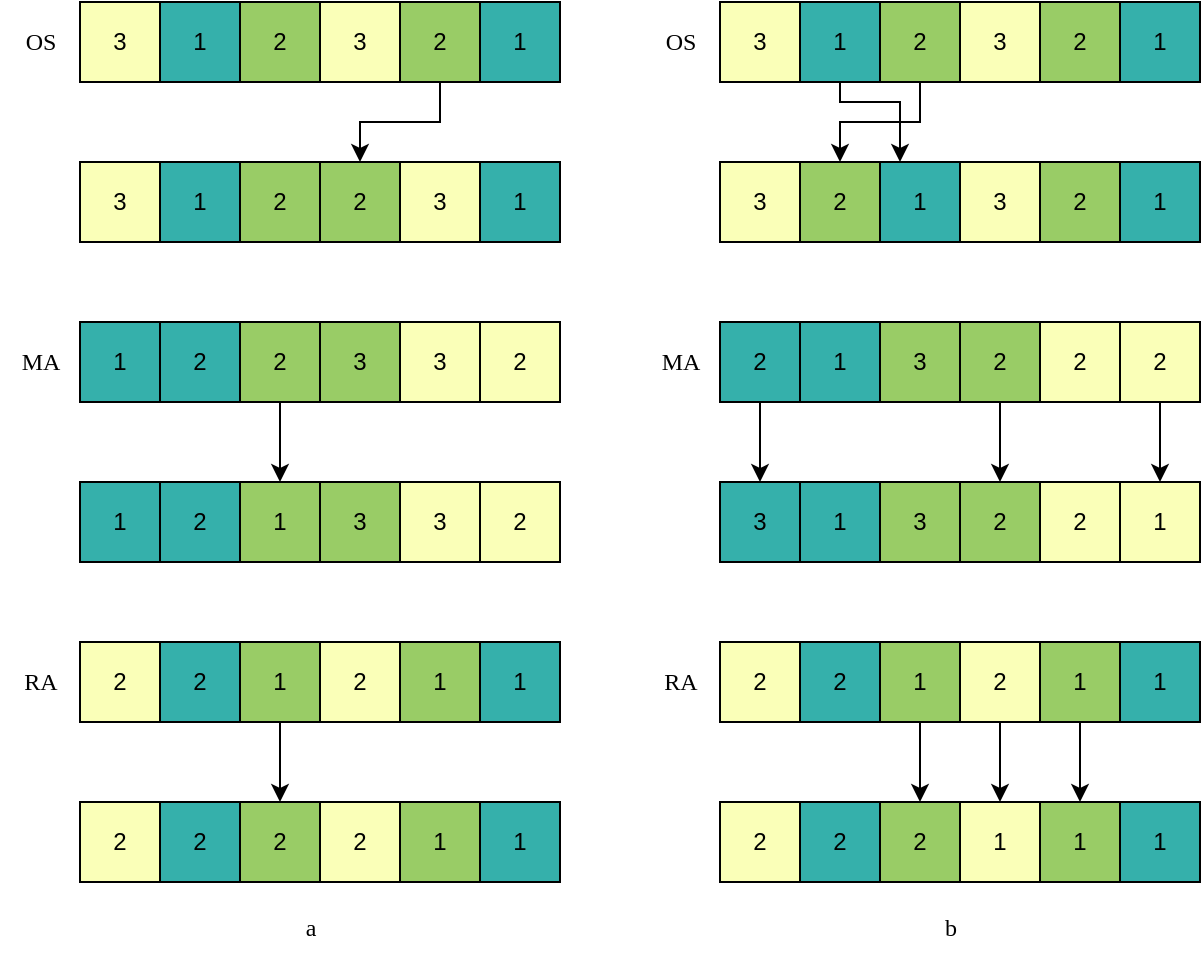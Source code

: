 <mxfile version="26.1.3">
  <diagram name="第 1 页" id="ZxWvzUlnIDP-lIGuV4_N">
    <mxGraphModel dx="1430" dy="757" grid="1" gridSize="10" guides="1" tooltips="1" connect="1" arrows="1" fold="1" page="1" pageScale="1" pageWidth="827" pageHeight="1169" math="0" shadow="0">
      <root>
        <mxCell id="0" />
        <mxCell id="1" parent="0" />
        <mxCell id="BS0-TJ9Gr1dDW-5KP8CO-1" value="3" style="whiteSpace=wrap;html=1;aspect=fixed;fillColor=#FAFFB8;" vertex="1" parent="1">
          <mxGeometry x="120" y="160" width="40" height="40" as="geometry" />
        </mxCell>
        <mxCell id="BS0-TJ9Gr1dDW-5KP8CO-2" value="1" style="whiteSpace=wrap;html=1;aspect=fixed;fillColor=#35B0AB;" vertex="1" parent="1">
          <mxGeometry x="160" y="160" width="40" height="40" as="geometry" />
        </mxCell>
        <mxCell id="BS0-TJ9Gr1dDW-5KP8CO-3" value="2" style="whiteSpace=wrap;html=1;aspect=fixed;fillColor=#99CC66;" vertex="1" parent="1">
          <mxGeometry x="200" y="160" width="40" height="40" as="geometry" />
        </mxCell>
        <mxCell id="BS0-TJ9Gr1dDW-5KP8CO-4" value="3" style="whiteSpace=wrap;html=1;aspect=fixed;fillColor=#FAFFB8;" vertex="1" parent="1">
          <mxGeometry x="240" y="160" width="40" height="40" as="geometry" />
        </mxCell>
        <mxCell id="BS0-TJ9Gr1dDW-5KP8CO-27" style="edgeStyle=orthogonalEdgeStyle;rounded=0;orthogonalLoop=1;jettySize=auto;html=1;exitX=0.5;exitY=1;exitDx=0;exitDy=0;entryX=0.5;entryY=0;entryDx=0;entryDy=0;" edge="1" parent="1" source="BS0-TJ9Gr1dDW-5KP8CO-5" target="BS0-TJ9Gr1dDW-5KP8CO-10">
          <mxGeometry relative="1" as="geometry" />
        </mxCell>
        <mxCell id="BS0-TJ9Gr1dDW-5KP8CO-5" value="2" style="whiteSpace=wrap;html=1;aspect=fixed;fillColor=#99CC66;" vertex="1" parent="1">
          <mxGeometry x="280" y="160" width="40" height="40" as="geometry" />
        </mxCell>
        <mxCell id="BS0-TJ9Gr1dDW-5KP8CO-6" value="1" style="whiteSpace=wrap;html=1;aspect=fixed;fillColor=#35B0AB;" vertex="1" parent="1">
          <mxGeometry x="320" y="160" width="40" height="40" as="geometry" />
        </mxCell>
        <mxCell id="BS0-TJ9Gr1dDW-5KP8CO-7" value="3" style="whiteSpace=wrap;html=1;aspect=fixed;fillColor=#FAFFB8;" vertex="1" parent="1">
          <mxGeometry x="120" y="240" width="40" height="40" as="geometry" />
        </mxCell>
        <mxCell id="BS0-TJ9Gr1dDW-5KP8CO-8" value="1" style="whiteSpace=wrap;html=1;aspect=fixed;fillColor=#35B0AB;" vertex="1" parent="1">
          <mxGeometry x="160" y="240" width="40" height="40" as="geometry" />
        </mxCell>
        <mxCell id="BS0-TJ9Gr1dDW-5KP8CO-9" value="2" style="whiteSpace=wrap;html=1;aspect=fixed;fillColor=#99CC66;" vertex="1" parent="1">
          <mxGeometry x="200" y="240" width="40" height="40" as="geometry" />
        </mxCell>
        <mxCell id="BS0-TJ9Gr1dDW-5KP8CO-10" value="2" style="whiteSpace=wrap;html=1;aspect=fixed;fillColor=#99CC66;" vertex="1" parent="1">
          <mxGeometry x="240" y="240" width="40" height="40" as="geometry" />
        </mxCell>
        <mxCell id="BS0-TJ9Gr1dDW-5KP8CO-11" value="3" style="whiteSpace=wrap;html=1;aspect=fixed;fillColor=#FAFFB8;" vertex="1" parent="1">
          <mxGeometry x="280" y="240" width="40" height="40" as="geometry" />
        </mxCell>
        <mxCell id="BS0-TJ9Gr1dDW-5KP8CO-12" value="1" style="whiteSpace=wrap;html=1;aspect=fixed;fillColor=#35B0AB;" vertex="1" parent="1">
          <mxGeometry x="320" y="240" width="40" height="40" as="geometry" />
        </mxCell>
        <mxCell id="BS0-TJ9Gr1dDW-5KP8CO-13" value="3" style="whiteSpace=wrap;html=1;aspect=fixed;fillColor=#FAFFB8;" vertex="1" parent="1">
          <mxGeometry x="440" y="160" width="40" height="40" as="geometry" />
        </mxCell>
        <mxCell id="BS0-TJ9Gr1dDW-5KP8CO-97" style="edgeStyle=orthogonalEdgeStyle;rounded=0;orthogonalLoop=1;jettySize=auto;html=1;exitX=0.5;exitY=1;exitDx=0;exitDy=0;entryX=0.25;entryY=0;entryDx=0;entryDy=0;" edge="1" parent="1" source="BS0-TJ9Gr1dDW-5KP8CO-14" target="BS0-TJ9Gr1dDW-5KP8CO-21">
          <mxGeometry relative="1" as="geometry">
            <Array as="points">
              <mxPoint x="500" y="210" />
              <mxPoint x="530" y="210" />
            </Array>
          </mxGeometry>
        </mxCell>
        <mxCell id="BS0-TJ9Gr1dDW-5KP8CO-14" value="1" style="whiteSpace=wrap;html=1;aspect=fixed;fillColor=#35B0AB;" vertex="1" parent="1">
          <mxGeometry x="480" y="160" width="40" height="40" as="geometry" />
        </mxCell>
        <mxCell id="BS0-TJ9Gr1dDW-5KP8CO-98" style="edgeStyle=orthogonalEdgeStyle;rounded=0;orthogonalLoop=1;jettySize=auto;html=1;exitX=0.5;exitY=1;exitDx=0;exitDy=0;entryX=0.5;entryY=0;entryDx=0;entryDy=0;" edge="1" parent="1" source="BS0-TJ9Gr1dDW-5KP8CO-15" target="BS0-TJ9Gr1dDW-5KP8CO-20">
          <mxGeometry relative="1" as="geometry" />
        </mxCell>
        <mxCell id="BS0-TJ9Gr1dDW-5KP8CO-15" value="2" style="whiteSpace=wrap;html=1;aspect=fixed;fillColor=#99CC66;" vertex="1" parent="1">
          <mxGeometry x="520" y="160" width="40" height="40" as="geometry" />
        </mxCell>
        <mxCell id="BS0-TJ9Gr1dDW-5KP8CO-16" value="3" style="whiteSpace=wrap;html=1;aspect=fixed;fillColor=#FAFFB8;" vertex="1" parent="1">
          <mxGeometry x="560" y="160" width="40" height="40" as="geometry" />
        </mxCell>
        <mxCell id="BS0-TJ9Gr1dDW-5KP8CO-17" value="2" style="whiteSpace=wrap;html=1;aspect=fixed;fillColor=#99CC66;" vertex="1" parent="1">
          <mxGeometry x="600" y="160" width="40" height="40" as="geometry" />
        </mxCell>
        <mxCell id="BS0-TJ9Gr1dDW-5KP8CO-18" value="1" style="whiteSpace=wrap;html=1;aspect=fixed;fillColor=#35B0AB;" vertex="1" parent="1">
          <mxGeometry x="640" y="160" width="40" height="40" as="geometry" />
        </mxCell>
        <mxCell id="BS0-TJ9Gr1dDW-5KP8CO-19" value="3" style="whiteSpace=wrap;html=1;aspect=fixed;fillColor=#FAFFB8;" vertex="1" parent="1">
          <mxGeometry x="440" y="240" width="40" height="40" as="geometry" />
        </mxCell>
        <mxCell id="BS0-TJ9Gr1dDW-5KP8CO-20" value="2" style="whiteSpace=wrap;html=1;aspect=fixed;fillColor=#99CC66;" vertex="1" parent="1">
          <mxGeometry x="480" y="240" width="40" height="40" as="geometry" />
        </mxCell>
        <mxCell id="BS0-TJ9Gr1dDW-5KP8CO-21" value="1" style="whiteSpace=wrap;html=1;aspect=fixed;fillColor=#35B0AB;" vertex="1" parent="1">
          <mxGeometry x="520" y="240" width="40" height="40" as="geometry" />
        </mxCell>
        <mxCell id="BS0-TJ9Gr1dDW-5KP8CO-22" value="3" style="whiteSpace=wrap;html=1;aspect=fixed;fillColor=#FAFFB8;" vertex="1" parent="1">
          <mxGeometry x="560" y="240" width="40" height="40" as="geometry" />
        </mxCell>
        <mxCell id="BS0-TJ9Gr1dDW-5KP8CO-23" value="2" style="whiteSpace=wrap;html=1;aspect=fixed;fillColor=#99CC66;" vertex="1" parent="1">
          <mxGeometry x="600" y="240" width="40" height="40" as="geometry" />
        </mxCell>
        <mxCell id="BS0-TJ9Gr1dDW-5KP8CO-24" value="1" style="whiteSpace=wrap;html=1;aspect=fixed;fillColor=#35B0AB;" vertex="1" parent="1">
          <mxGeometry x="640" y="240" width="40" height="40" as="geometry" />
        </mxCell>
        <mxCell id="BS0-TJ9Gr1dDW-5KP8CO-33" value="1" style="whiteSpace=wrap;html=1;aspect=fixed;fillColor=#35B0AB;" vertex="1" parent="1">
          <mxGeometry x="120" y="320" width="40" height="40" as="geometry" />
        </mxCell>
        <mxCell id="BS0-TJ9Gr1dDW-5KP8CO-34" value="2" style="whiteSpace=wrap;html=1;aspect=fixed;fillColor=#35B0AB;" vertex="1" parent="1">
          <mxGeometry x="160" y="320" width="40" height="40" as="geometry" />
        </mxCell>
        <mxCell id="BS0-TJ9Gr1dDW-5KP8CO-47" style="edgeStyle=orthogonalEdgeStyle;rounded=0;orthogonalLoop=1;jettySize=auto;html=1;exitX=0.5;exitY=1;exitDx=0;exitDy=0;entryX=0.5;entryY=0;entryDx=0;entryDy=0;" edge="1" parent="1" source="BS0-TJ9Gr1dDW-5KP8CO-35" target="BS0-TJ9Gr1dDW-5KP8CO-42">
          <mxGeometry relative="1" as="geometry" />
        </mxCell>
        <mxCell id="BS0-TJ9Gr1dDW-5KP8CO-35" value="2" style="whiteSpace=wrap;html=1;aspect=fixed;fillColor=#99CC66;" vertex="1" parent="1">
          <mxGeometry x="200" y="320" width="40" height="40" as="geometry" />
        </mxCell>
        <mxCell id="BS0-TJ9Gr1dDW-5KP8CO-36" value="3" style="whiteSpace=wrap;html=1;aspect=fixed;fillColor=#99CC66;" vertex="1" parent="1">
          <mxGeometry x="240" y="320" width="40" height="40" as="geometry" />
        </mxCell>
        <mxCell id="BS0-TJ9Gr1dDW-5KP8CO-38" value="3" style="whiteSpace=wrap;html=1;aspect=fixed;fillColor=#FAFFB8;" vertex="1" parent="1">
          <mxGeometry x="280" y="320" width="40" height="40" as="geometry" />
        </mxCell>
        <mxCell id="BS0-TJ9Gr1dDW-5KP8CO-39" value="2" style="whiteSpace=wrap;html=1;aspect=fixed;fillColor=#FAFFB8;" vertex="1" parent="1">
          <mxGeometry x="320" y="320" width="40" height="40" as="geometry" />
        </mxCell>
        <mxCell id="BS0-TJ9Gr1dDW-5KP8CO-40" value="1" style="whiteSpace=wrap;html=1;aspect=fixed;fillColor=#35B0AB;" vertex="1" parent="1">
          <mxGeometry x="120" y="400" width="40" height="40" as="geometry" />
        </mxCell>
        <mxCell id="BS0-TJ9Gr1dDW-5KP8CO-41" value="2" style="whiteSpace=wrap;html=1;aspect=fixed;fillColor=#35B0AB;" vertex="1" parent="1">
          <mxGeometry x="160" y="400" width="40" height="40" as="geometry" />
        </mxCell>
        <mxCell id="BS0-TJ9Gr1dDW-5KP8CO-42" value="1" style="whiteSpace=wrap;html=1;aspect=fixed;fillColor=#99CC66;" vertex="1" parent="1">
          <mxGeometry x="200" y="400" width="40" height="40" as="geometry" />
        </mxCell>
        <mxCell id="BS0-TJ9Gr1dDW-5KP8CO-43" value="3" style="whiteSpace=wrap;html=1;aspect=fixed;fillColor=#99CC66;" vertex="1" parent="1">
          <mxGeometry x="240" y="400" width="40" height="40" as="geometry" />
        </mxCell>
        <mxCell id="BS0-TJ9Gr1dDW-5KP8CO-44" value="3" style="whiteSpace=wrap;html=1;aspect=fixed;fillColor=#FAFFB8;" vertex="1" parent="1">
          <mxGeometry x="280" y="400" width="40" height="40" as="geometry" />
        </mxCell>
        <mxCell id="BS0-TJ9Gr1dDW-5KP8CO-45" value="2" style="whiteSpace=wrap;html=1;aspect=fixed;fillColor=#FAFFB8;" vertex="1" parent="1">
          <mxGeometry x="320" y="400" width="40" height="40" as="geometry" />
        </mxCell>
        <mxCell id="BS0-TJ9Gr1dDW-5KP8CO-64" style="edgeStyle=orthogonalEdgeStyle;rounded=0;orthogonalLoop=1;jettySize=auto;html=1;exitX=0.5;exitY=1;exitDx=0;exitDy=0;entryX=0.5;entryY=0;entryDx=0;entryDy=0;" edge="1" parent="1" source="BS0-TJ9Gr1dDW-5KP8CO-49" target="BS0-TJ9Gr1dDW-5KP8CO-56">
          <mxGeometry relative="1" as="geometry" />
        </mxCell>
        <mxCell id="BS0-TJ9Gr1dDW-5KP8CO-49" value="2" style="whiteSpace=wrap;html=1;aspect=fixed;fillColor=#35B0AB;" vertex="1" parent="1">
          <mxGeometry x="440" y="320" width="40" height="40" as="geometry" />
        </mxCell>
        <mxCell id="BS0-TJ9Gr1dDW-5KP8CO-50" value="1" style="whiteSpace=wrap;html=1;aspect=fixed;fillColor=#35B0AB;" vertex="1" parent="1">
          <mxGeometry x="480" y="320" width="40" height="40" as="geometry" />
        </mxCell>
        <mxCell id="BS0-TJ9Gr1dDW-5KP8CO-52" value="3" style="whiteSpace=wrap;html=1;aspect=fixed;fillColor=#99CC66;" vertex="1" parent="1">
          <mxGeometry x="520" y="320" width="40" height="40" as="geometry" />
        </mxCell>
        <mxCell id="BS0-TJ9Gr1dDW-5KP8CO-62" style="edgeStyle=orthogonalEdgeStyle;rounded=0;orthogonalLoop=1;jettySize=auto;html=1;exitX=0.5;exitY=1;exitDx=0;exitDy=0;entryX=0.5;entryY=0;entryDx=0;entryDy=0;" edge="1" parent="1" source="BS0-TJ9Gr1dDW-5KP8CO-53" target="BS0-TJ9Gr1dDW-5KP8CO-59">
          <mxGeometry relative="1" as="geometry" />
        </mxCell>
        <mxCell id="BS0-TJ9Gr1dDW-5KP8CO-53" value="2" style="whiteSpace=wrap;html=1;aspect=fixed;fillColor=#99CC66;" vertex="1" parent="1">
          <mxGeometry x="560" y="320" width="40" height="40" as="geometry" />
        </mxCell>
        <mxCell id="BS0-TJ9Gr1dDW-5KP8CO-54" value="2" style="whiteSpace=wrap;html=1;aspect=fixed;gradientColor=none;fillColor=#FAFFB8;" vertex="1" parent="1">
          <mxGeometry x="600" y="320" width="40" height="40" as="geometry" />
        </mxCell>
        <mxCell id="BS0-TJ9Gr1dDW-5KP8CO-63" style="edgeStyle=orthogonalEdgeStyle;rounded=0;orthogonalLoop=1;jettySize=auto;html=1;exitX=0.5;exitY=1;exitDx=0;exitDy=0;entryX=0.5;entryY=0;entryDx=0;entryDy=0;" edge="1" parent="1" source="BS0-TJ9Gr1dDW-5KP8CO-55" target="BS0-TJ9Gr1dDW-5KP8CO-61">
          <mxGeometry relative="1" as="geometry" />
        </mxCell>
        <mxCell id="BS0-TJ9Gr1dDW-5KP8CO-55" value="2" style="whiteSpace=wrap;html=1;aspect=fixed;gradientColor=none;fillColor=#FAFFB8;" vertex="1" parent="1">
          <mxGeometry x="640" y="320" width="40" height="40" as="geometry" />
        </mxCell>
        <mxCell id="BS0-TJ9Gr1dDW-5KP8CO-56" value="3" style="whiteSpace=wrap;html=1;aspect=fixed;fillColor=#35B0AB;" vertex="1" parent="1">
          <mxGeometry x="440" y="400" width="40" height="40" as="geometry" />
        </mxCell>
        <mxCell id="BS0-TJ9Gr1dDW-5KP8CO-57" value="1" style="whiteSpace=wrap;html=1;aspect=fixed;fillColor=#35B0AB;" vertex="1" parent="1">
          <mxGeometry x="480" y="400" width="40" height="40" as="geometry" />
        </mxCell>
        <mxCell id="BS0-TJ9Gr1dDW-5KP8CO-58" value="3" style="whiteSpace=wrap;html=1;aspect=fixed;fillColor=#99CC66;" vertex="1" parent="1">
          <mxGeometry x="520" y="400" width="40" height="40" as="geometry" />
        </mxCell>
        <mxCell id="BS0-TJ9Gr1dDW-5KP8CO-59" value="2" style="whiteSpace=wrap;html=1;aspect=fixed;fillColor=#99CC66;" vertex="1" parent="1">
          <mxGeometry x="560" y="400" width="40" height="40" as="geometry" />
        </mxCell>
        <mxCell id="BS0-TJ9Gr1dDW-5KP8CO-60" value="2" style="whiteSpace=wrap;html=1;aspect=fixed;fillColor=#FAFFB8;" vertex="1" parent="1">
          <mxGeometry x="600" y="400" width="40" height="40" as="geometry" />
        </mxCell>
        <mxCell id="BS0-TJ9Gr1dDW-5KP8CO-61" value="1" style="whiteSpace=wrap;html=1;aspect=fixed;fillColor=#FAFFB8;" vertex="1" parent="1">
          <mxGeometry x="640" y="400" width="40" height="40" as="geometry" />
        </mxCell>
        <mxCell id="BS0-TJ9Gr1dDW-5KP8CO-66" value="2" style="whiteSpace=wrap;html=1;aspect=fixed;fillColor=#FAFFB8;" vertex="1" parent="1">
          <mxGeometry x="120" y="480" width="40" height="40" as="geometry" />
        </mxCell>
        <mxCell id="BS0-TJ9Gr1dDW-5KP8CO-67" value="2" style="whiteSpace=wrap;html=1;aspect=fixed;fillColor=#35B0AB;" vertex="1" parent="1">
          <mxGeometry x="160" y="480" width="40" height="40" as="geometry" />
        </mxCell>
        <mxCell id="BS0-TJ9Gr1dDW-5KP8CO-68" style="edgeStyle=orthogonalEdgeStyle;rounded=0;orthogonalLoop=1;jettySize=auto;html=1;exitX=0.5;exitY=1;exitDx=0;exitDy=0;entryX=0.5;entryY=0;entryDx=0;entryDy=0;" edge="1" parent="1" source="BS0-TJ9Gr1dDW-5KP8CO-69" target="BS0-TJ9Gr1dDW-5KP8CO-75">
          <mxGeometry relative="1" as="geometry" />
        </mxCell>
        <mxCell id="BS0-TJ9Gr1dDW-5KP8CO-69" value="1" style="whiteSpace=wrap;html=1;aspect=fixed;fillColor=#99CC66;" vertex="1" parent="1">
          <mxGeometry x="200" y="480" width="40" height="40" as="geometry" />
        </mxCell>
        <mxCell id="BS0-TJ9Gr1dDW-5KP8CO-70" value="2" style="whiteSpace=wrap;html=1;aspect=fixed;fillColor=#FAFFB8;" vertex="1" parent="1">
          <mxGeometry x="240" y="480" width="40" height="40" as="geometry" />
        </mxCell>
        <mxCell id="BS0-TJ9Gr1dDW-5KP8CO-71" value="1" style="whiteSpace=wrap;html=1;aspect=fixed;fillColor=#99CC66;" vertex="1" parent="1">
          <mxGeometry x="280" y="480" width="40" height="40" as="geometry" />
        </mxCell>
        <mxCell id="BS0-TJ9Gr1dDW-5KP8CO-72" value="1" style="whiteSpace=wrap;html=1;aspect=fixed;fillColor=#35B0AB;" vertex="1" parent="1">
          <mxGeometry x="320" y="480" width="40" height="40" as="geometry" />
        </mxCell>
        <mxCell id="BS0-TJ9Gr1dDW-5KP8CO-73" value="2" style="whiteSpace=wrap;html=1;aspect=fixed;fillColor=#FAFFB8;" vertex="1" parent="1">
          <mxGeometry x="120" y="560" width="40" height="40" as="geometry" />
        </mxCell>
        <mxCell id="BS0-TJ9Gr1dDW-5KP8CO-74" value="2" style="whiteSpace=wrap;html=1;aspect=fixed;fillColor=#35B0AB;" vertex="1" parent="1">
          <mxGeometry x="160" y="560" width="40" height="40" as="geometry" />
        </mxCell>
        <mxCell id="BS0-TJ9Gr1dDW-5KP8CO-75" value="2" style="whiteSpace=wrap;html=1;aspect=fixed;fillColor=#99CC66;" vertex="1" parent="1">
          <mxGeometry x="200" y="560" width="40" height="40" as="geometry" />
        </mxCell>
        <mxCell id="BS0-TJ9Gr1dDW-5KP8CO-76" value="2" style="whiteSpace=wrap;html=1;aspect=fixed;fillColor=#FAFFB8;" vertex="1" parent="1">
          <mxGeometry x="240" y="560" width="40" height="40" as="geometry" />
        </mxCell>
        <mxCell id="BS0-TJ9Gr1dDW-5KP8CO-77" value="1" style="whiteSpace=wrap;html=1;aspect=fixed;fillColor=#99CC66;" vertex="1" parent="1">
          <mxGeometry x="280" y="560" width="40" height="40" as="geometry" />
        </mxCell>
        <mxCell id="BS0-TJ9Gr1dDW-5KP8CO-78" value="1" style="whiteSpace=wrap;html=1;aspect=fixed;fillColor=#35B0AB;" vertex="1" parent="1">
          <mxGeometry x="320" y="560" width="40" height="40" as="geometry" />
        </mxCell>
        <mxCell id="BS0-TJ9Gr1dDW-5KP8CO-80" value="2" style="whiteSpace=wrap;html=1;aspect=fixed;fillColor=#FAFFB8;" vertex="1" parent="1">
          <mxGeometry x="440" y="480" width="40" height="40" as="geometry" />
        </mxCell>
        <mxCell id="BS0-TJ9Gr1dDW-5KP8CO-81" value="2" style="whiteSpace=wrap;html=1;aspect=fixed;fillColor=#35B0AB;" vertex="1" parent="1">
          <mxGeometry x="480" y="480" width="40" height="40" as="geometry" />
        </mxCell>
        <mxCell id="BS0-TJ9Gr1dDW-5KP8CO-93" style="edgeStyle=orthogonalEdgeStyle;rounded=0;orthogonalLoop=1;jettySize=auto;html=1;exitX=0.5;exitY=1;exitDx=0;exitDy=0;entryX=0.5;entryY=0;entryDx=0;entryDy=0;" edge="1" parent="1" source="BS0-TJ9Gr1dDW-5KP8CO-83" target="BS0-TJ9Gr1dDW-5KP8CO-89">
          <mxGeometry relative="1" as="geometry" />
        </mxCell>
        <mxCell id="BS0-TJ9Gr1dDW-5KP8CO-83" value="1" style="whiteSpace=wrap;html=1;aspect=fixed;fillColor=#99CC66;" vertex="1" parent="1">
          <mxGeometry x="520" y="480" width="40" height="40" as="geometry" />
        </mxCell>
        <mxCell id="BS0-TJ9Gr1dDW-5KP8CO-94" style="edgeStyle=orthogonalEdgeStyle;rounded=0;orthogonalLoop=1;jettySize=auto;html=1;exitX=0.5;exitY=1;exitDx=0;exitDy=0;entryX=0.5;entryY=0;entryDx=0;entryDy=0;" edge="1" parent="1" source="BS0-TJ9Gr1dDW-5KP8CO-84" target="BS0-TJ9Gr1dDW-5KP8CO-90">
          <mxGeometry relative="1" as="geometry" />
        </mxCell>
        <mxCell id="BS0-TJ9Gr1dDW-5KP8CO-84" value="2" style="whiteSpace=wrap;html=1;aspect=fixed;fillColor=#FAFFB8;" vertex="1" parent="1">
          <mxGeometry x="560" y="480" width="40" height="40" as="geometry" />
        </mxCell>
        <mxCell id="BS0-TJ9Gr1dDW-5KP8CO-95" style="edgeStyle=orthogonalEdgeStyle;rounded=0;orthogonalLoop=1;jettySize=auto;html=1;exitX=0.5;exitY=1;exitDx=0;exitDy=0;entryX=0.5;entryY=0;entryDx=0;entryDy=0;" edge="1" parent="1" source="BS0-TJ9Gr1dDW-5KP8CO-85" target="BS0-TJ9Gr1dDW-5KP8CO-91">
          <mxGeometry relative="1" as="geometry" />
        </mxCell>
        <mxCell id="BS0-TJ9Gr1dDW-5KP8CO-85" value="1" style="whiteSpace=wrap;html=1;aspect=fixed;fillColor=#99CC66;" vertex="1" parent="1">
          <mxGeometry x="600" y="480" width="40" height="40" as="geometry" />
        </mxCell>
        <mxCell id="BS0-TJ9Gr1dDW-5KP8CO-86" value="1" style="whiteSpace=wrap;html=1;aspect=fixed;fillColor=#35B0AB;" vertex="1" parent="1">
          <mxGeometry x="640" y="480" width="40" height="40" as="geometry" />
        </mxCell>
        <mxCell id="BS0-TJ9Gr1dDW-5KP8CO-87" value="2" style="whiteSpace=wrap;html=1;aspect=fixed;fillColor=#FAFFB8;" vertex="1" parent="1">
          <mxGeometry x="440" y="560" width="40" height="40" as="geometry" />
        </mxCell>
        <mxCell id="BS0-TJ9Gr1dDW-5KP8CO-88" value="2" style="whiteSpace=wrap;html=1;aspect=fixed;fillColor=#35B0AB;" vertex="1" parent="1">
          <mxGeometry x="480" y="560" width="40" height="40" as="geometry" />
        </mxCell>
        <mxCell id="BS0-TJ9Gr1dDW-5KP8CO-89" value="2" style="whiteSpace=wrap;html=1;aspect=fixed;fillColor=#99CC66;" vertex="1" parent="1">
          <mxGeometry x="520" y="560" width="40" height="40" as="geometry" />
        </mxCell>
        <mxCell id="BS0-TJ9Gr1dDW-5KP8CO-90" value="1" style="whiteSpace=wrap;html=1;aspect=fixed;fillColor=#FAFFB8;" vertex="1" parent="1">
          <mxGeometry x="560" y="560" width="40" height="40" as="geometry" />
        </mxCell>
        <mxCell id="BS0-TJ9Gr1dDW-5KP8CO-91" value="1" style="whiteSpace=wrap;html=1;aspect=fixed;fillColor=#99CC66;" vertex="1" parent="1">
          <mxGeometry x="600" y="560" width="40" height="40" as="geometry" />
        </mxCell>
        <mxCell id="BS0-TJ9Gr1dDW-5KP8CO-92" value="1" style="whiteSpace=wrap;html=1;aspect=fixed;fillColor=#35B0AB;" vertex="1" parent="1">
          <mxGeometry x="640" y="560" width="40" height="40" as="geometry" />
        </mxCell>
        <mxCell id="BS0-TJ9Gr1dDW-5KP8CO-99" value="OS" style="text;html=1;align=center;verticalAlign=middle;resizable=0;points=[];autosize=1;strokeColor=none;fillColor=none;fontFamily=Times New Roman;" vertex="1" parent="1">
          <mxGeometry x="80" y="165" width="40" height="30" as="geometry" />
        </mxCell>
        <mxCell id="BS0-TJ9Gr1dDW-5KP8CO-100" value="MA" style="text;html=1;align=center;verticalAlign=middle;resizable=0;points=[];autosize=1;strokeColor=none;fillColor=none;fontFamily=Times New Roman;" vertex="1" parent="1">
          <mxGeometry x="80" y="325" width="40" height="30" as="geometry" />
        </mxCell>
        <mxCell id="BS0-TJ9Gr1dDW-5KP8CO-101" value="RA" style="text;html=1;align=center;verticalAlign=middle;resizable=0;points=[];autosize=1;strokeColor=none;fillColor=none;fontFamily=Times New Roman;" vertex="1" parent="1">
          <mxGeometry x="80" y="485" width="40" height="30" as="geometry" />
        </mxCell>
        <mxCell id="BS0-TJ9Gr1dDW-5KP8CO-102" value="OS" style="text;html=1;align=center;verticalAlign=middle;resizable=0;points=[];autosize=1;strokeColor=none;fillColor=none;fontFamily=Times New Roman;" vertex="1" parent="1">
          <mxGeometry x="400" y="165" width="40" height="30" as="geometry" />
        </mxCell>
        <mxCell id="BS0-TJ9Gr1dDW-5KP8CO-103" value="MA" style="text;html=1;align=center;verticalAlign=middle;resizable=0;points=[];autosize=1;strokeColor=none;fillColor=none;fontFamily=Times New Roman;" vertex="1" parent="1">
          <mxGeometry x="400" y="325" width="40" height="30" as="geometry" />
        </mxCell>
        <mxCell id="BS0-TJ9Gr1dDW-5KP8CO-104" value="RA" style="text;html=1;align=center;verticalAlign=middle;resizable=0;points=[];autosize=1;strokeColor=none;fillColor=none;fontFamily=Times New Roman;" vertex="1" parent="1">
          <mxGeometry x="400" y="485" width="40" height="30" as="geometry" />
        </mxCell>
        <mxCell id="BS0-TJ9Gr1dDW-5KP8CO-105" value="a" style="text;html=1;align=center;verticalAlign=middle;resizable=0;points=[];autosize=1;strokeColor=none;fillColor=none;fontFamily=Times New Roman;" vertex="1" parent="1">
          <mxGeometry x="220" y="608" width="30" height="30" as="geometry" />
        </mxCell>
        <mxCell id="BS0-TJ9Gr1dDW-5KP8CO-106" value="b" style="text;html=1;align=center;verticalAlign=middle;resizable=0;points=[];autosize=1;strokeColor=none;fillColor=none;fontFamily=Times New Roman;" vertex="1" parent="1">
          <mxGeometry x="540" y="608" width="30" height="30" as="geometry" />
        </mxCell>
      </root>
    </mxGraphModel>
  </diagram>
</mxfile>
